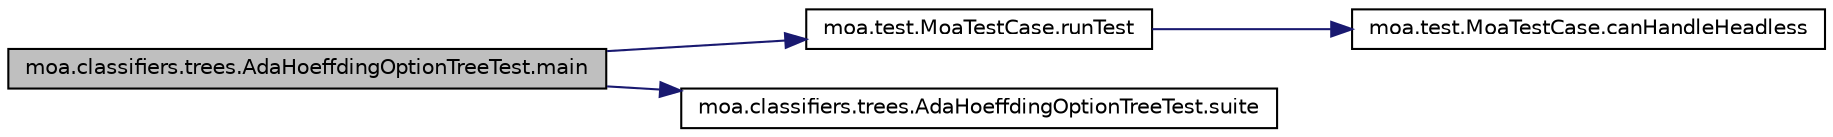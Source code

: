 digraph G
{
  edge [fontname="Helvetica",fontsize="10",labelfontname="Helvetica",labelfontsize="10"];
  node [fontname="Helvetica",fontsize="10",shape=record];
  rankdir=LR;
  Node1 [label="moa.classifiers.trees.AdaHoeffdingOptionTreeTest.main",height=0.2,width=0.4,color="black", fillcolor="grey75", style="filled" fontcolor="black"];
  Node1 -> Node2 [color="midnightblue",fontsize="10",style="solid",fontname="Helvetica"];
  Node2 [label="moa.test.MoaTestCase.runTest",height=0.2,width=0.4,color="black", fillcolor="white", style="filled",URL="$classmoa_1_1test_1_1MoaTestCase.html#a4c31a77a84e2e63c9237ca76f3a5ec7f",tooltip="Override to run the test and assert its state."];
  Node2 -> Node3 [color="midnightblue",fontsize="10",style="solid",fontname="Helvetica"];
  Node3 [label="moa.test.MoaTestCase.canHandleHeadless",height=0.2,width=0.4,color="black", fillcolor="white", style="filled",URL="$classmoa_1_1test_1_1MoaTestCase.html#a9243c5aff3dbbd981f966fd8f2c8157e",tooltip="Returns whether the test can be executed in a headless environment."];
  Node1 -> Node4 [color="midnightblue",fontsize="10",style="solid",fontname="Helvetica"];
  Node4 [label="moa.classifiers.trees.AdaHoeffdingOptionTreeTest.suite",height=0.2,width=0.4,color="black", fillcolor="white", style="filled",URL="$classmoa_1_1classifiers_1_1trees_1_1AdaHoeffdingOptionTreeTest.html#afeb4eb11e648ec72067d2e9f02ca1c10",tooltip="Returns a test suite."];
}
